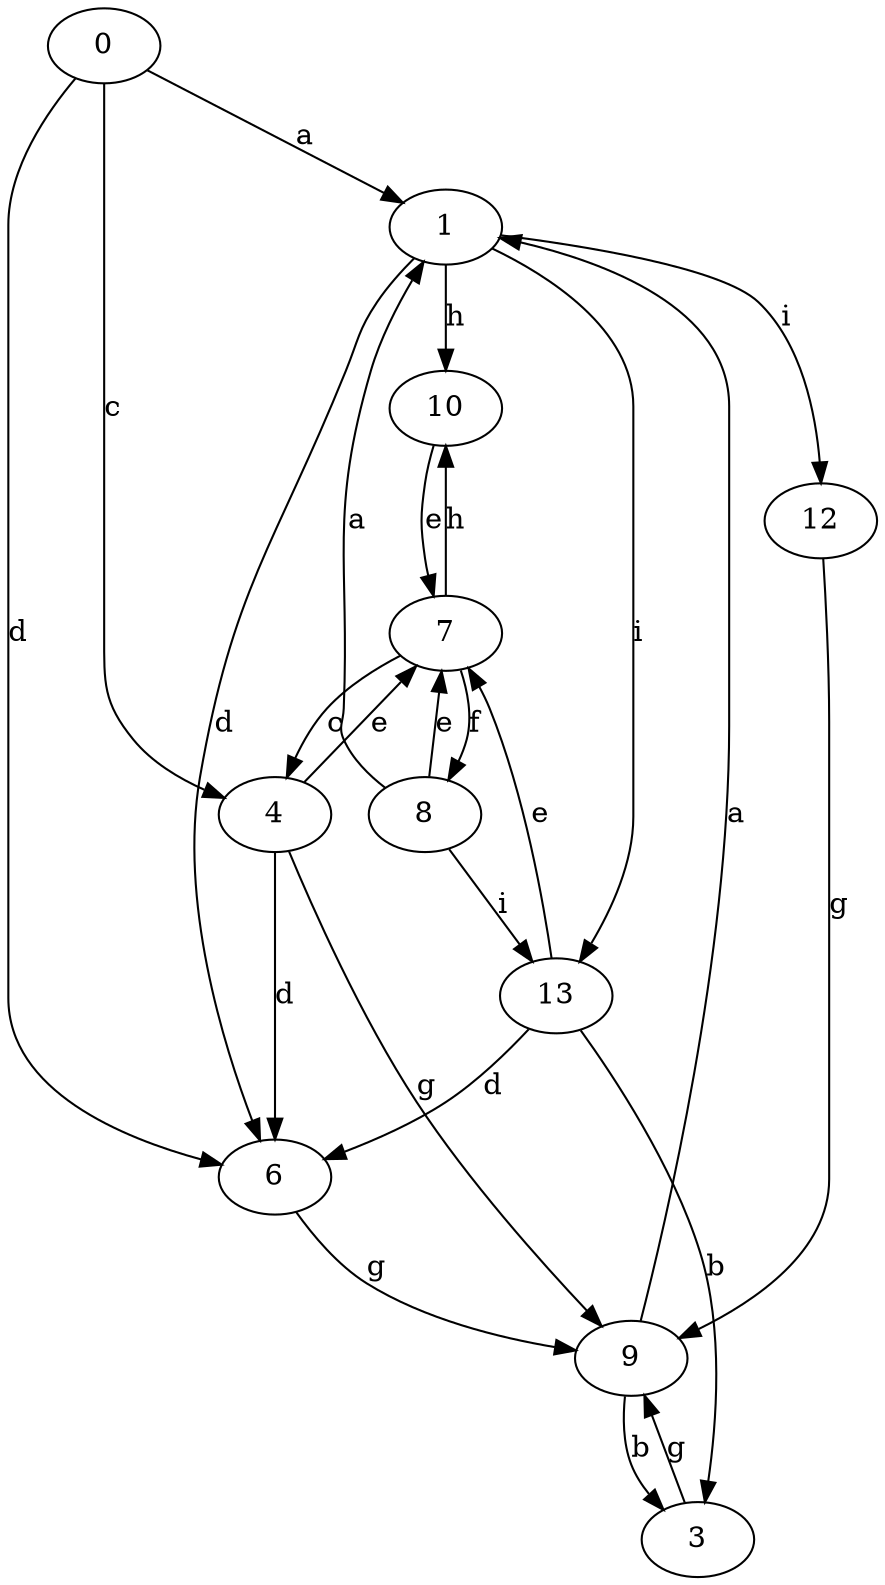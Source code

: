 strict digraph  {
1;
3;
4;
6;
7;
8;
9;
10;
0;
12;
13;
1 -> 6  [label=d];
1 -> 10  [label=h];
1 -> 12  [label=i];
1 -> 13  [label=i];
3 -> 9  [label=g];
4 -> 6  [label=d];
4 -> 7  [label=e];
4 -> 9  [label=g];
6 -> 9  [label=g];
7 -> 4  [label=c];
7 -> 8  [label=f];
7 -> 10  [label=h];
8 -> 1  [label=a];
8 -> 7  [label=e];
8 -> 13  [label=i];
9 -> 1  [label=a];
9 -> 3  [label=b];
10 -> 7  [label=e];
0 -> 1  [label=a];
0 -> 4  [label=c];
0 -> 6  [label=d];
12 -> 9  [label=g];
13 -> 3  [label=b];
13 -> 6  [label=d];
13 -> 7  [label=e];
}
